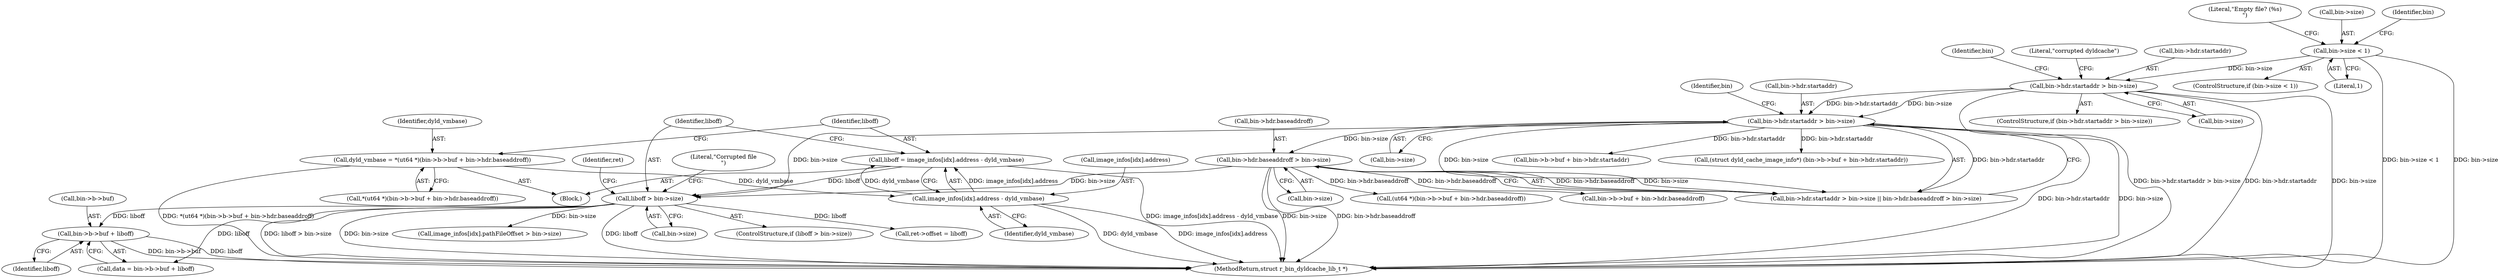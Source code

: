digraph "0_radare2_4e98402f09a0ef0bb8559a33a4c1988c54938eaf@pointer" {
"1000333" [label="(Call,bin->b->buf + liboff)"];
"1000282" [label="(Call,liboff > bin->size)"];
"1000272" [label="(Call,liboff = image_infos[idx].address - dyld_vmbase)"];
"1000274" [label="(Call,image_infos[idx].address - dyld_vmbase)"];
"1000256" [label="(Call,dyld_vmbase = *(ut64 *)(bin->b->buf + bin->hdr.baseaddroff))"];
"1000216" [label="(Call,bin->hdr.startaddr > bin->size)"];
"1000198" [label="(Call,bin->hdr.startaddr > bin->size)"];
"1000146" [label="(Call,bin->size < 1)"];
"1000225" [label="(Call,bin->hdr.baseaddroff > bin->size)"];
"1000284" [label="(Call,bin->size)"];
"1000199" [label="(Call,bin->hdr.startaddr)"];
"1000113" [label="(Block,)"];
"1000282" [label="(Call,liboff > bin->size)"];
"1000333" [label="(Call,bin->b->buf + liboff)"];
"1000283" [label="(Identifier,liboff)"];
"1000273" [label="(Identifier,liboff)"];
"1000153" [label="(Literal,\"Empty file? (%s)\n\")"];
"1000147" [label="(Call,bin->size)"];
"1000331" [label="(Call,data = bin->b->buf + liboff)"];
"1000281" [label="(ControlStructure,if (liboff > bin->size))"];
"1000275" [label="(Call,image_infos[idx].address)"];
"1000225" [label="(Call,bin->hdr.baseaddroff > bin->size)"];
"1000294" [label="(Call,ret->offset = liboff)"];
"1000261" [label="(Call,bin->b->buf + bin->hdr.baseaddroff)"];
"1000197" [label="(ControlStructure,if (bin->hdr.startaddr > bin->size))"];
"1000228" [label="(Identifier,bin)"];
"1000289" [label="(Literal,\"Corrupted file\n\")"];
"1000215" [label="(Call,bin->hdr.startaddr > bin->size || bin->hdr.baseaddroff > bin->size)"];
"1000216" [label="(Call,bin->hdr.startaddr > bin->size)"];
"1000256" [label="(Call,dyld_vmbase = *(ut64 *)(bin->b->buf + bin->hdr.baseaddroff))"];
"1000280" [label="(Identifier,dyld_vmbase)"];
"1000257" [label="(Identifier,dyld_vmbase)"];
"1000222" [label="(Call,bin->size)"];
"1000219" [label="(Identifier,bin)"];
"1000231" [label="(Call,bin->size)"];
"1000296" [label="(Identifier,ret)"];
"1000300" [label="(Call,image_infos[idx].pathFileOffset > bin->size)"];
"1000204" [label="(Call,bin->size)"];
"1000272" [label="(Call,liboff = image_infos[idx].address - dyld_vmbase)"];
"1000145" [label="(ControlStructure,if (bin->size < 1))"];
"1000334" [label="(Call,bin->b->buf)"];
"1000339" [label="(Identifier,liboff)"];
"1000217" [label="(Call,bin->hdr.startaddr)"];
"1000245" [label="(Call,bin->b->buf + bin->hdr.startaddr)"];
"1000226" [label="(Call,bin->hdr.baseaddroff)"];
"1000150" [label="(Literal,1)"];
"1000146" [label="(Call,bin->size < 1)"];
"1000243" [label="(Call,(struct dyld_cache_image_info*) (bin->b->buf + bin->hdr.startaddr))"];
"1000209" [label="(Literal,\"corrupted dyldcache\")"];
"1000259" [label="(Call,(ut64 *)(bin->b->buf + bin->hdr.baseaddroff))"];
"1000168" [label="(Identifier,bin)"];
"1000198" [label="(Call,bin->hdr.startaddr > bin->size)"];
"1000274" [label="(Call,image_infos[idx].address - dyld_vmbase)"];
"1000735" [label="(MethodReturn,struct r_bin_dyldcache_lib_t *)"];
"1000258" [label="(Call,*(ut64 *)(bin->b->buf + bin->hdr.baseaddroff))"];
"1000333" -> "1000331"  [label="AST: "];
"1000333" -> "1000339"  [label="CFG: "];
"1000334" -> "1000333"  [label="AST: "];
"1000339" -> "1000333"  [label="AST: "];
"1000331" -> "1000333"  [label="CFG: "];
"1000333" -> "1000735"  [label="DDG: bin->b->buf"];
"1000333" -> "1000735"  [label="DDG: liboff"];
"1000282" -> "1000333"  [label="DDG: liboff"];
"1000282" -> "1000281"  [label="AST: "];
"1000282" -> "1000284"  [label="CFG: "];
"1000283" -> "1000282"  [label="AST: "];
"1000284" -> "1000282"  [label="AST: "];
"1000289" -> "1000282"  [label="CFG: "];
"1000296" -> "1000282"  [label="CFG: "];
"1000282" -> "1000735"  [label="DDG: liboff > bin->size"];
"1000282" -> "1000735"  [label="DDG: bin->size"];
"1000282" -> "1000735"  [label="DDG: liboff"];
"1000272" -> "1000282"  [label="DDG: liboff"];
"1000216" -> "1000282"  [label="DDG: bin->size"];
"1000225" -> "1000282"  [label="DDG: bin->size"];
"1000282" -> "1000294"  [label="DDG: liboff"];
"1000282" -> "1000300"  [label="DDG: bin->size"];
"1000282" -> "1000331"  [label="DDG: liboff"];
"1000272" -> "1000113"  [label="AST: "];
"1000272" -> "1000274"  [label="CFG: "];
"1000273" -> "1000272"  [label="AST: "];
"1000274" -> "1000272"  [label="AST: "];
"1000283" -> "1000272"  [label="CFG: "];
"1000272" -> "1000735"  [label="DDG: image_infos[idx].address - dyld_vmbase"];
"1000274" -> "1000272"  [label="DDG: image_infos[idx].address"];
"1000274" -> "1000272"  [label="DDG: dyld_vmbase"];
"1000274" -> "1000280"  [label="CFG: "];
"1000275" -> "1000274"  [label="AST: "];
"1000280" -> "1000274"  [label="AST: "];
"1000274" -> "1000735"  [label="DDG: image_infos[idx].address"];
"1000274" -> "1000735"  [label="DDG: dyld_vmbase"];
"1000256" -> "1000274"  [label="DDG: dyld_vmbase"];
"1000256" -> "1000113"  [label="AST: "];
"1000256" -> "1000258"  [label="CFG: "];
"1000257" -> "1000256"  [label="AST: "];
"1000258" -> "1000256"  [label="AST: "];
"1000273" -> "1000256"  [label="CFG: "];
"1000256" -> "1000735"  [label="DDG: *(ut64 *)(bin->b->buf + bin->hdr.baseaddroff)"];
"1000216" -> "1000215"  [label="AST: "];
"1000216" -> "1000222"  [label="CFG: "];
"1000217" -> "1000216"  [label="AST: "];
"1000222" -> "1000216"  [label="AST: "];
"1000228" -> "1000216"  [label="CFG: "];
"1000215" -> "1000216"  [label="CFG: "];
"1000216" -> "1000735"  [label="DDG: bin->hdr.startaddr"];
"1000216" -> "1000735"  [label="DDG: bin->size"];
"1000216" -> "1000215"  [label="DDG: bin->hdr.startaddr"];
"1000216" -> "1000215"  [label="DDG: bin->size"];
"1000198" -> "1000216"  [label="DDG: bin->hdr.startaddr"];
"1000198" -> "1000216"  [label="DDG: bin->size"];
"1000216" -> "1000225"  [label="DDG: bin->size"];
"1000216" -> "1000243"  [label="DDG: bin->hdr.startaddr"];
"1000216" -> "1000245"  [label="DDG: bin->hdr.startaddr"];
"1000198" -> "1000197"  [label="AST: "];
"1000198" -> "1000204"  [label="CFG: "];
"1000199" -> "1000198"  [label="AST: "];
"1000204" -> "1000198"  [label="AST: "];
"1000209" -> "1000198"  [label="CFG: "];
"1000219" -> "1000198"  [label="CFG: "];
"1000198" -> "1000735"  [label="DDG: bin->hdr.startaddr"];
"1000198" -> "1000735"  [label="DDG: bin->size"];
"1000198" -> "1000735"  [label="DDG: bin->hdr.startaddr > bin->size"];
"1000146" -> "1000198"  [label="DDG: bin->size"];
"1000146" -> "1000145"  [label="AST: "];
"1000146" -> "1000150"  [label="CFG: "];
"1000147" -> "1000146"  [label="AST: "];
"1000150" -> "1000146"  [label="AST: "];
"1000153" -> "1000146"  [label="CFG: "];
"1000168" -> "1000146"  [label="CFG: "];
"1000146" -> "1000735"  [label="DDG: bin->size < 1"];
"1000146" -> "1000735"  [label="DDG: bin->size"];
"1000225" -> "1000215"  [label="AST: "];
"1000225" -> "1000231"  [label="CFG: "];
"1000226" -> "1000225"  [label="AST: "];
"1000231" -> "1000225"  [label="AST: "];
"1000215" -> "1000225"  [label="CFG: "];
"1000225" -> "1000735"  [label="DDG: bin->hdr.baseaddroff"];
"1000225" -> "1000735"  [label="DDG: bin->size"];
"1000225" -> "1000215"  [label="DDG: bin->hdr.baseaddroff"];
"1000225" -> "1000215"  [label="DDG: bin->size"];
"1000225" -> "1000259"  [label="DDG: bin->hdr.baseaddroff"];
"1000225" -> "1000261"  [label="DDG: bin->hdr.baseaddroff"];
}
